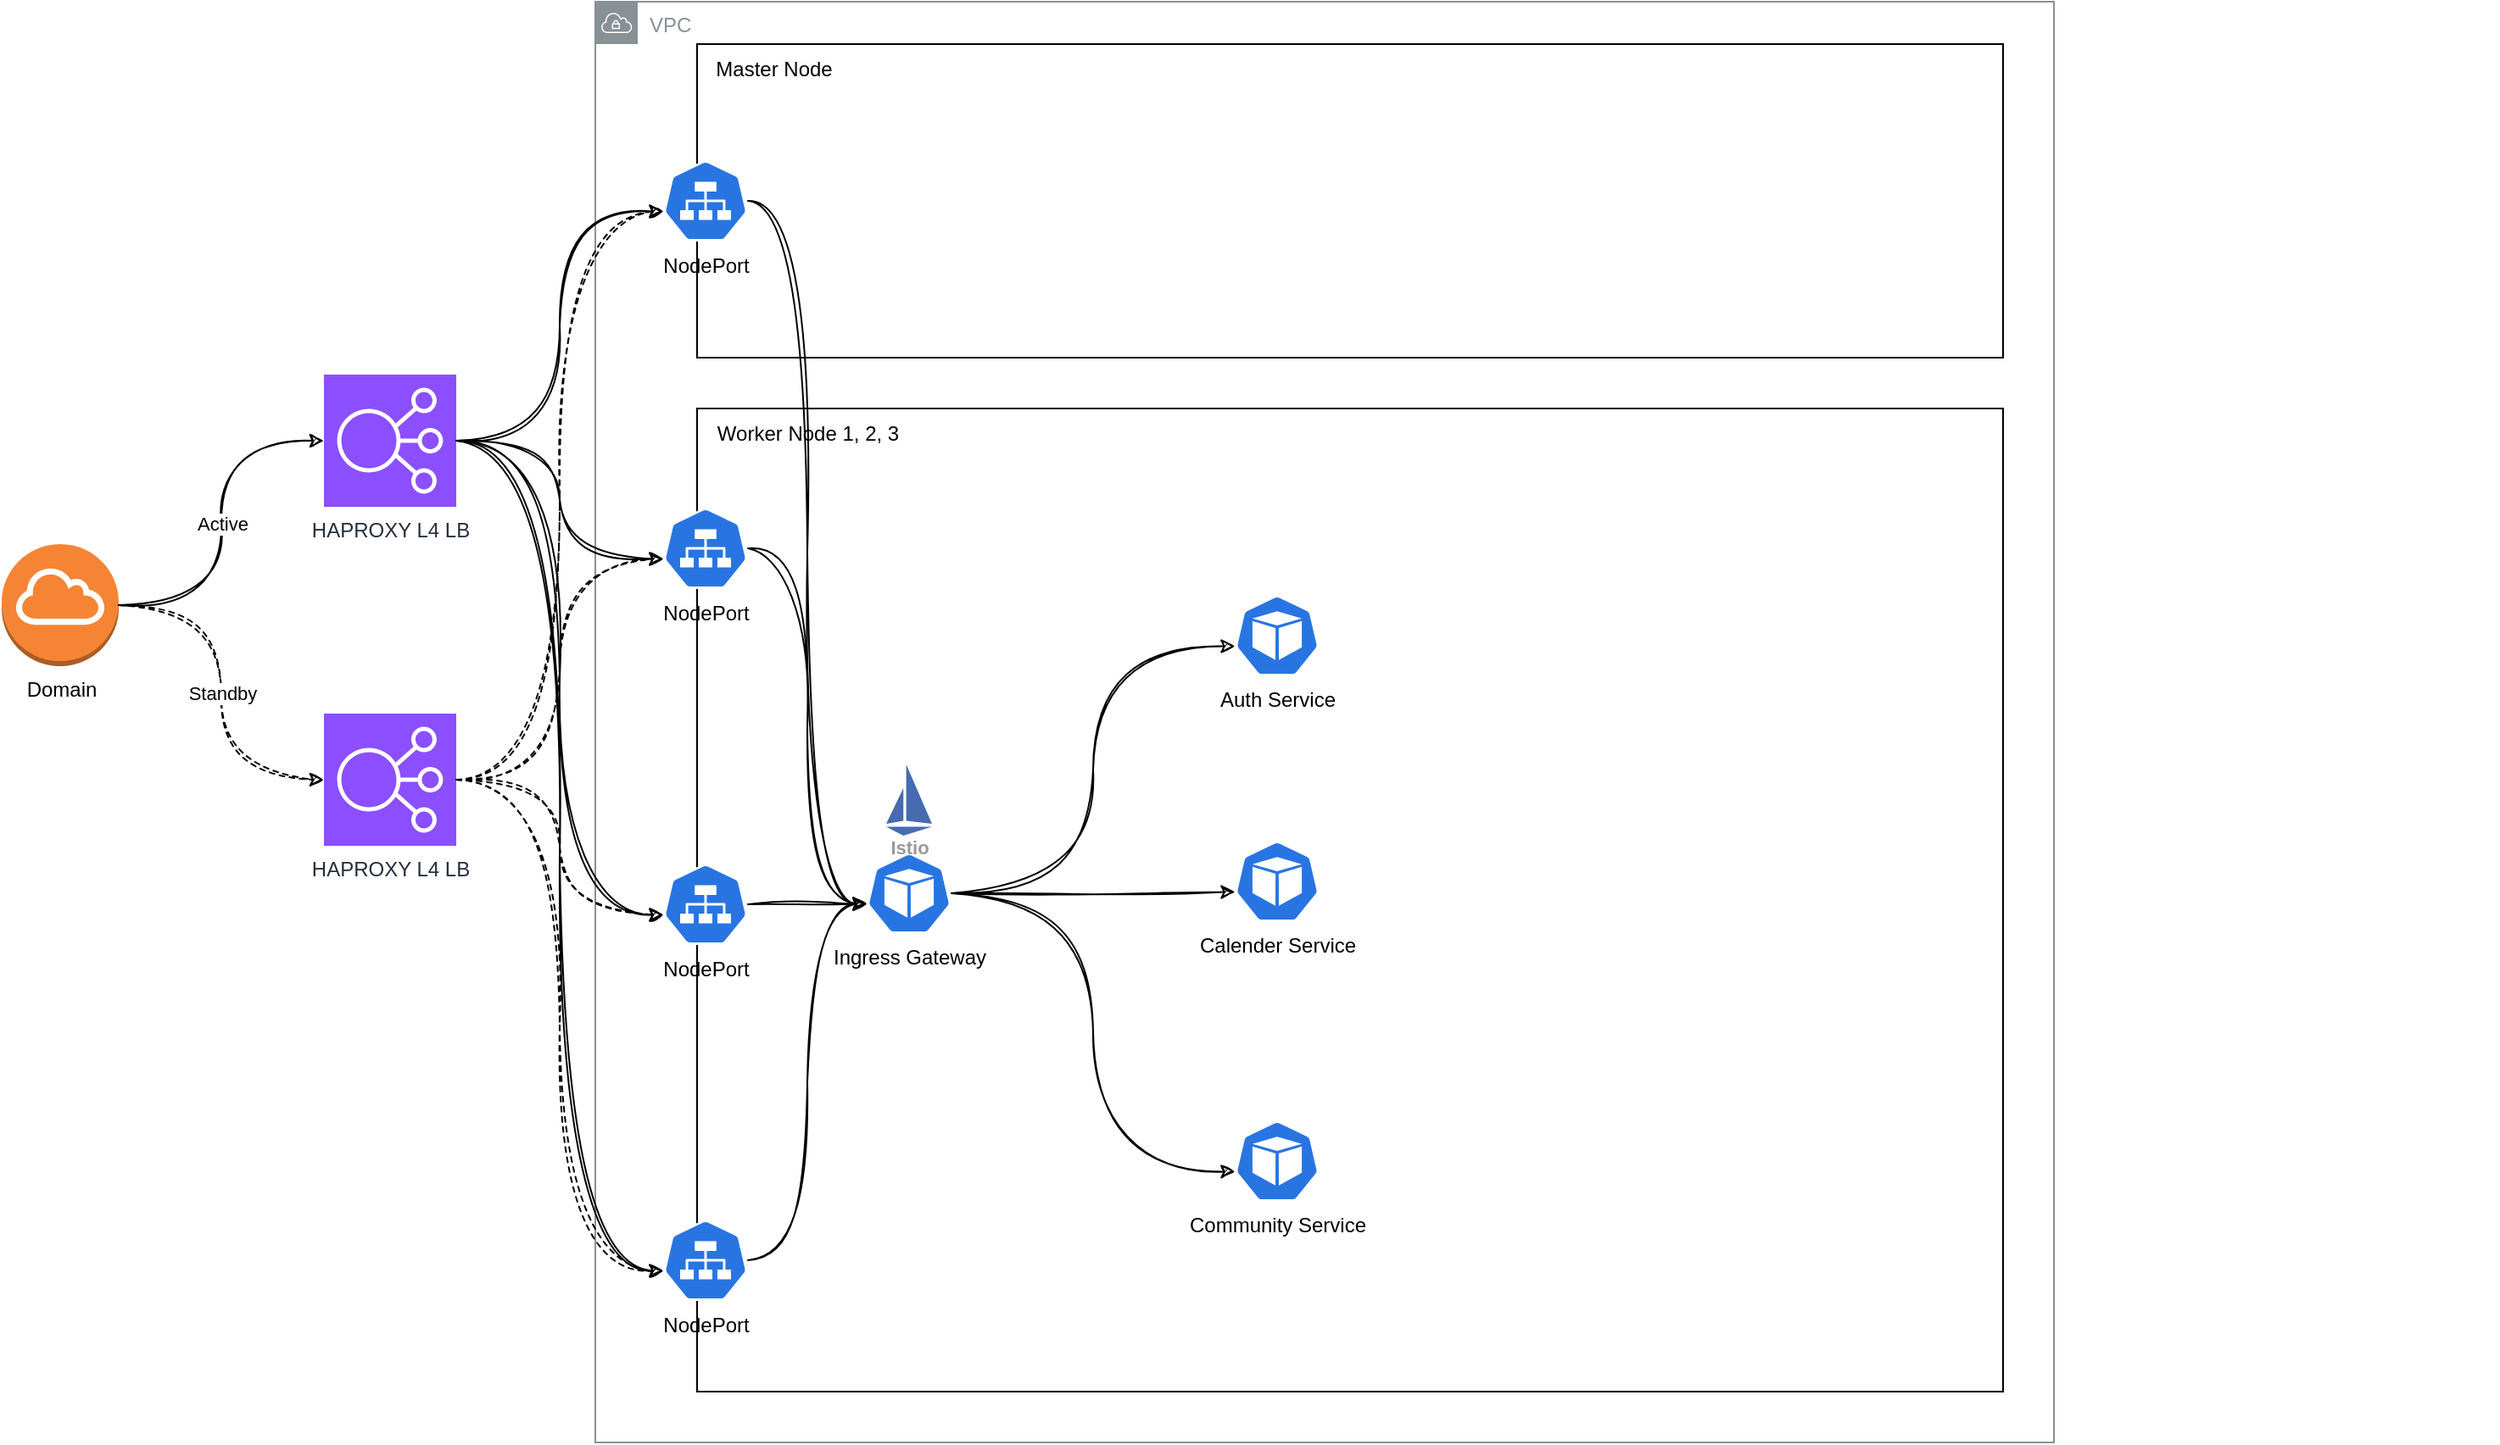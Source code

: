 <mxfile version="22.0.4" type="github">
  <diagram name="페이지-1" id="sch7zjA-Hu1M71cTcFCz">
    <mxGraphModel dx="2074" dy="1125" grid="1" gridSize="10" guides="1" tooltips="1" connect="1" arrows="1" fold="1" page="1" pageScale="1" pageWidth="827" pageHeight="1169" math="0" shadow="0">
      <root>
        <mxCell id="0" />
        <mxCell id="1" parent="0" />
        <mxCell id="el6HaZiETtPVSXskjFTp-13" value="VPC" style="outlineConnect=0;gradientColor=none;html=1;whiteSpace=wrap;fontSize=12;fontStyle=0;shape=mxgraph.aws4.group;grIcon=mxgraph.aws4.group_vpc;strokeColor=#879196;fillColor=none;verticalAlign=top;align=left;spacingLeft=30;fontColor=#879196;dashed=0;" vertex="1" parent="1">
          <mxGeometry x="400" y="100" width="860" height="850" as="geometry" />
        </mxCell>
        <mxCell id="el6HaZiETtPVSXskjFTp-12" value="Domain" style="outlineConnect=0;dashed=0;verticalLabelPosition=bottom;verticalAlign=top;align=center;html=1;shape=mxgraph.aws3.internet_gateway;fillColor=#F58534;gradientColor=none;" vertex="1" parent="1">
          <mxGeometry x="50" y="420" width="69" height="72" as="geometry" />
        </mxCell>
        <mxCell id="el6HaZiETtPVSXskjFTp-14" value="HAPROXY L4 LB" style="sketch=0;points=[[0,0,0],[0.25,0,0],[0.5,0,0],[0.75,0,0],[1,0,0],[0,1,0],[0.25,1,0],[0.5,1,0],[0.75,1,0],[1,1,0],[0,0.25,0],[0,0.5,0],[0,0.75,0],[1,0.25,0],[1,0.5,0],[1,0.75,0]];outlineConnect=0;fontColor=#232F3E;fillColor=#8C4FFF;strokeColor=#ffffff;dashed=0;verticalLabelPosition=bottom;verticalAlign=top;align=center;html=1;fontSize=12;fontStyle=0;aspect=fixed;shape=mxgraph.aws4.resourceIcon;resIcon=mxgraph.aws4.elastic_load_balancing;" vertex="1" parent="1">
          <mxGeometry x="240" y="520" width="78" height="78" as="geometry" />
        </mxCell>
        <mxCell id="el6HaZiETtPVSXskjFTp-15" value="Standby" style="edgeStyle=orthogonalEdgeStyle;orthogonalLoop=1;jettySize=auto;html=1;entryX=0;entryY=0.5;entryDx=0;entryDy=0;entryPerimeter=0;curved=1;sketch=1;curveFitting=1;jiggle=2;dashed=1;" edge="1" parent="1" source="el6HaZiETtPVSXskjFTp-12" target="el6HaZiETtPVSXskjFTp-14">
          <mxGeometry relative="1" as="geometry" />
        </mxCell>
        <mxCell id="el6HaZiETtPVSXskjFTp-16" value="HAPROXY L4 LB" style="sketch=0;points=[[0,0,0],[0.25,0,0],[0.5,0,0],[0.75,0,0],[1,0,0],[0,1,0],[0.25,1,0],[0.5,1,0],[0.75,1,0],[1,1,0],[0,0.25,0],[0,0.5,0],[0,0.75,0],[1,0.25,0],[1,0.5,0],[1,0.75,0]];outlineConnect=0;fontColor=#232F3E;fillColor=#8C4FFF;strokeColor=#ffffff;dashed=0;verticalLabelPosition=bottom;verticalAlign=top;align=center;html=1;fontSize=12;fontStyle=0;aspect=fixed;shape=mxgraph.aws4.resourceIcon;resIcon=mxgraph.aws4.elastic_load_balancing;" vertex="1" parent="1">
          <mxGeometry x="240" y="320" width="78" height="78" as="geometry" />
        </mxCell>
        <mxCell id="el6HaZiETtPVSXskjFTp-17" value="Active" style="edgeStyle=orthogonalEdgeStyle;orthogonalLoop=1;jettySize=auto;html=1;entryX=0;entryY=0.5;entryDx=0;entryDy=0;entryPerimeter=0;curved=1;sketch=1;curveFitting=1;jiggle=2;" edge="1" parent="1" source="el6HaZiETtPVSXskjFTp-12" target="el6HaZiETtPVSXskjFTp-16">
          <mxGeometry relative="1" as="geometry" />
        </mxCell>
        <mxCell id="el6HaZiETtPVSXskjFTp-38" style="edgeStyle=orthogonalEdgeStyle;orthogonalLoop=1;jettySize=auto;html=1;entryX=0.005;entryY=0.63;entryDx=0;entryDy=0;entryPerimeter=0;curved=1;sketch=1;curveFitting=1;jiggle=2;" edge="1" parent="1" source="el6HaZiETtPVSXskjFTp-16" target="el6HaZiETtPVSXskjFTp-34">
          <mxGeometry relative="1" as="geometry" />
        </mxCell>
        <mxCell id="el6HaZiETtPVSXskjFTp-39" style="edgeStyle=orthogonalEdgeStyle;orthogonalLoop=1;jettySize=auto;html=1;entryX=0.005;entryY=0.63;entryDx=0;entryDy=0;entryPerimeter=0;curved=1;sketch=1;curveFitting=1;jiggle=2;" edge="1" parent="1" source="el6HaZiETtPVSXskjFTp-16" target="el6HaZiETtPVSXskjFTp-35">
          <mxGeometry relative="1" as="geometry" />
        </mxCell>
        <mxCell id="el6HaZiETtPVSXskjFTp-40" style="edgeStyle=orthogonalEdgeStyle;orthogonalLoop=1;jettySize=auto;html=1;entryX=0.005;entryY=0.63;entryDx=0;entryDy=0;entryPerimeter=0;curved=1;sketch=1;curveFitting=1;jiggle=2;" edge="1" parent="1" source="el6HaZiETtPVSXskjFTp-16" target="el6HaZiETtPVSXskjFTp-36">
          <mxGeometry relative="1" as="geometry" />
        </mxCell>
        <mxCell id="el6HaZiETtPVSXskjFTp-41" style="edgeStyle=orthogonalEdgeStyle;orthogonalLoop=1;jettySize=auto;html=1;entryX=0.005;entryY=0.63;entryDx=0;entryDy=0;entryPerimeter=0;curved=1;sketch=1;curveFitting=1;jiggle=2;" edge="1" parent="1" source="el6HaZiETtPVSXskjFTp-16" target="el6HaZiETtPVSXskjFTp-37">
          <mxGeometry relative="1" as="geometry" />
        </mxCell>
        <mxCell id="el6HaZiETtPVSXskjFTp-42" style="edgeStyle=orthogonalEdgeStyle;orthogonalLoop=1;jettySize=auto;html=1;entryX=0.005;entryY=0.63;entryDx=0;entryDy=0;entryPerimeter=0;dashed=1;curved=1;sketch=1;curveFitting=1;jiggle=2;" edge="1" parent="1" source="el6HaZiETtPVSXskjFTp-14" target="el6HaZiETtPVSXskjFTp-34">
          <mxGeometry relative="1" as="geometry" />
        </mxCell>
        <mxCell id="el6HaZiETtPVSXskjFTp-43" style="edgeStyle=orthogonalEdgeStyle;orthogonalLoop=1;jettySize=auto;html=1;entryX=0.005;entryY=0.63;entryDx=0;entryDy=0;entryPerimeter=0;dashed=1;curved=1;sketch=1;curveFitting=1;jiggle=2;" edge="1" parent="1" source="el6HaZiETtPVSXskjFTp-14" target="el6HaZiETtPVSXskjFTp-35">
          <mxGeometry relative="1" as="geometry" />
        </mxCell>
        <mxCell id="el6HaZiETtPVSXskjFTp-44" style="edgeStyle=orthogonalEdgeStyle;orthogonalLoop=1;jettySize=auto;html=1;entryX=0.005;entryY=0.63;entryDx=0;entryDy=0;entryPerimeter=0;dashed=1;curved=1;sketch=1;curveFitting=1;jiggle=2;" edge="1" parent="1" source="el6HaZiETtPVSXskjFTp-14" target="el6HaZiETtPVSXskjFTp-36">
          <mxGeometry relative="1" as="geometry" />
        </mxCell>
        <mxCell id="el6HaZiETtPVSXskjFTp-45" style="edgeStyle=orthogonalEdgeStyle;orthogonalLoop=1;jettySize=auto;html=1;entryX=0.005;entryY=0.63;entryDx=0;entryDy=0;entryPerimeter=0;dashed=1;curved=1;sketch=1;curveFitting=1;jiggle=2;" edge="1" parent="1" source="el6HaZiETtPVSXskjFTp-14" target="el6HaZiETtPVSXskjFTp-37">
          <mxGeometry relative="1" as="geometry" />
        </mxCell>
        <mxCell id="el6HaZiETtPVSXskjFTp-48" value="" style="group" vertex="1" connectable="0" parent="1">
          <mxGeometry x="460" y="125" width="770" height="185" as="geometry" />
        </mxCell>
        <mxCell id="el6HaZiETtPVSXskjFTp-30" value="" style="rounded=0;whiteSpace=wrap;html=1;fillColor=none;" vertex="1" parent="el6HaZiETtPVSXskjFTp-48">
          <mxGeometry width="770" height="185" as="geometry" />
        </mxCell>
        <mxCell id="el6HaZiETtPVSXskjFTp-47" value="Master Node" style="text;html=1;align=center;verticalAlign=middle;resizable=0;points=[];autosize=1;strokeColor=none;fillColor=none;" vertex="1" parent="el6HaZiETtPVSXskjFTp-48">
          <mxGeometry width="90" height="30" as="geometry" />
        </mxCell>
        <mxCell id="el6HaZiETtPVSXskjFTp-67" value="" style="shape=image;verticalLabelPosition=bottom;labelBackgroundColor=default;verticalAlign=top;aspect=fixed;imageAspect=0;image=https://sue.eu/wp-content/uploads/sites/6/2022/07/cilium-logo-920x460-sue-v1.png;clipPath=inset(16.67% 16.33% 16.67% 17%);" vertex="1" parent="el6HaZiETtPVSXskjFTp-48">
          <mxGeometry x="110" y="58.75" width="135" height="67.5" as="geometry" />
        </mxCell>
        <mxCell id="el6HaZiETtPVSXskjFTp-50" value="" style="group" vertex="1" connectable="0" parent="1">
          <mxGeometry x="460" y="340" width="1062" height="580" as="geometry" />
        </mxCell>
        <mxCell id="el6HaZiETtPVSXskjFTp-28" value="" style="rounded=0;whiteSpace=wrap;html=1;fillColor=none;" vertex="1" parent="el6HaZiETtPVSXskjFTp-50">
          <mxGeometry width="770" height="580" as="geometry" />
        </mxCell>
        <mxCell id="el6HaZiETtPVSXskjFTp-49" value="Worker Node 1, 2, 3" style="text;html=1;align=center;verticalAlign=middle;resizable=0;points=[];autosize=1;strokeColor=none;fillColor=none;" vertex="1" parent="el6HaZiETtPVSXskjFTp-50">
          <mxGeometry width="130" height="30" as="geometry" />
        </mxCell>
        <mxCell id="el6HaZiETtPVSXskjFTp-51" value="Ingress Gateway" style="sketch=0;html=1;dashed=0;whitespace=wrap;fillColor=#2875E2;strokeColor=#ffffff;points=[[0.005,0.63,0],[0.1,0.2,0],[0.9,0.2,0],[0.5,0,0],[0.995,0.63,0],[0.72,0.99,0],[0.5,1,0],[0.28,0.99,0]];verticalLabelPosition=bottom;align=center;verticalAlign=top;shape=mxgraph.kubernetes.icon;prIcon=pod" vertex="1" parent="el6HaZiETtPVSXskjFTp-50">
          <mxGeometry x="100" y="262" width="50" height="48" as="geometry" />
        </mxCell>
        <mxCell id="el6HaZiETtPVSXskjFTp-56" value="Istio" style="sketch=0;html=1;verticalAlign=top;labelPosition=center;verticalLabelPosition=bottom;align=center;spacingTop=-6;fontSize=11;fontStyle=1;fontColor=#999999;shape=image;aspect=fixed;imageAspect=0;image=data:image/svg+xml,PHN2ZyB4bWxucz0iaHR0cDovL3d3dy53My5vcmcvMjAwMC9zdmciIHhtbG5zOnY9Imh0dHBzOi8vdmVjdGEuaW8vbmFubyIgd2lkdGg9IjE2MCIgaGVpZ2h0PSIyNDAiIHZpZXdCb3g9IjAgMCAxNjAgMjQwIj4mI3hhOwk8c3R5bGUgdHlwZT0idGV4dC9jc3MiPiYjeGE7CS5zdDB7ZmlsbDojNDY2YmIwO30mI3hhOwk8L3N0eWxlPiYjeGE7CTxwYXRoIGNsYXNzPSJzdDAiIGQ9Ik02MCAyNDBMMCAyMTBoMTYwem0wLTE2MEwwIDIwMGw2MC0xMHpNNzAgMHYxOTBsOTAgMTB6Ii8+JiN4YTs8L3N2Zz4=;" vertex="1" parent="el6HaZiETtPVSXskjFTp-50">
          <mxGeometry x="111.5" y="210" width="27" height="42" as="geometry" />
        </mxCell>
        <mxCell id="el6HaZiETtPVSXskjFTp-57" value="Auth Service" style="sketch=0;html=1;dashed=0;whitespace=wrap;fillColor=#2875E2;strokeColor=#ffffff;points=[[0.005,0.63,0],[0.1,0.2,0],[0.9,0.2,0],[0.5,0,0],[0.995,0.63,0],[0.72,0.99,0],[0.5,1,0],[0.28,0.99,0]];verticalLabelPosition=bottom;align=center;verticalAlign=top;shape=mxgraph.kubernetes.icon;prIcon=pod" vertex="1" parent="el6HaZiETtPVSXskjFTp-50">
          <mxGeometry x="317" y="110" width="50" height="48" as="geometry" />
        </mxCell>
        <mxCell id="el6HaZiETtPVSXskjFTp-58" value="Calender Service" style="sketch=0;html=1;dashed=0;whitespace=wrap;fillColor=#2875E2;strokeColor=#ffffff;points=[[0.005,0.63,0],[0.1,0.2,0],[0.9,0.2,0],[0.5,0,0],[0.995,0.63,0],[0.72,0.99,0],[0.5,1,0],[0.28,0.99,0]];verticalLabelPosition=bottom;align=center;verticalAlign=top;shape=mxgraph.kubernetes.icon;prIcon=pod" vertex="1" parent="el6HaZiETtPVSXskjFTp-50">
          <mxGeometry x="317" y="255" width="50" height="48" as="geometry" />
        </mxCell>
        <mxCell id="el6HaZiETtPVSXskjFTp-59" value="Community Service" style="sketch=0;html=1;dashed=0;whitespace=wrap;fillColor=#2875E2;strokeColor=#ffffff;points=[[0.005,0.63,0],[0.1,0.2,0],[0.9,0.2,0],[0.5,0,0],[0.995,0.63,0],[0.72,0.99,0],[0.5,1,0],[0.28,0.99,0]];verticalLabelPosition=bottom;align=center;verticalAlign=top;shape=mxgraph.kubernetes.icon;prIcon=pod" vertex="1" parent="el6HaZiETtPVSXskjFTp-50">
          <mxGeometry x="317" y="420" width="50" height="48" as="geometry" />
        </mxCell>
        <mxCell id="el6HaZiETtPVSXskjFTp-61" style="edgeStyle=orthogonalEdgeStyle;orthogonalLoop=1;jettySize=auto;html=1;entryX=0.005;entryY=0.63;entryDx=0;entryDy=0;entryPerimeter=0;sketch=1;curveFitting=1;jiggle=2;curved=1;" edge="1" parent="el6HaZiETtPVSXskjFTp-50" source="el6HaZiETtPVSXskjFTp-51" target="el6HaZiETtPVSXskjFTp-57">
          <mxGeometry relative="1" as="geometry" />
        </mxCell>
        <mxCell id="el6HaZiETtPVSXskjFTp-62" style="edgeStyle=orthogonalEdgeStyle;orthogonalLoop=1;jettySize=auto;html=1;entryX=0.005;entryY=0.63;entryDx=0;entryDy=0;entryPerimeter=0;sketch=1;curveFitting=1;jiggle=2;curved=1;" edge="1" parent="el6HaZiETtPVSXskjFTp-50" source="el6HaZiETtPVSXskjFTp-51" target="el6HaZiETtPVSXskjFTp-58">
          <mxGeometry relative="1" as="geometry" />
        </mxCell>
        <mxCell id="el6HaZiETtPVSXskjFTp-63" style="edgeStyle=orthogonalEdgeStyle;orthogonalLoop=1;jettySize=auto;html=1;entryX=0.005;entryY=0.63;entryDx=0;entryDy=0;entryPerimeter=0;sketch=1;curveFitting=1;jiggle=2;curved=1;" edge="1" parent="el6HaZiETtPVSXskjFTp-50" source="el6HaZiETtPVSXskjFTp-51" target="el6HaZiETtPVSXskjFTp-59">
          <mxGeometry relative="1" as="geometry" />
        </mxCell>
        <mxCell id="el6HaZiETtPVSXskjFTp-34" value="NodePort" style="sketch=0;html=1;dashed=0;whitespace=wrap;fillColor=#2875E2;strokeColor=#ffffff;points=[[0.005,0.63,0],[0.1,0.2,0],[0.9,0.2,0],[0.5,0,0],[0.995,0.63,0],[0.72,0.99,0],[0.5,1,0],[0.28,0.99,0]];verticalLabelPosition=bottom;align=center;verticalAlign=top;shape=mxgraph.kubernetes.icon;prIcon=svc" vertex="1" parent="1">
          <mxGeometry x="440" y="193.5" width="50" height="48" as="geometry" />
        </mxCell>
        <mxCell id="el6HaZiETtPVSXskjFTp-35" value="NodePort" style="sketch=0;html=1;dashed=0;whitespace=wrap;fillColor=#2875E2;strokeColor=#ffffff;points=[[0.005,0.63,0],[0.1,0.2,0],[0.9,0.2,0],[0.5,0,0],[0.995,0.63,0],[0.72,0.99,0],[0.5,1,0],[0.28,0.99,0]];verticalLabelPosition=bottom;align=center;verticalAlign=top;shape=mxgraph.kubernetes.icon;prIcon=svc" vertex="1" parent="1">
          <mxGeometry x="440" y="398.5" width="50" height="48" as="geometry" />
        </mxCell>
        <mxCell id="el6HaZiETtPVSXskjFTp-36" value="NodePort" style="sketch=0;html=1;dashed=0;whitespace=wrap;fillColor=#2875E2;strokeColor=#ffffff;points=[[0.005,0.63,0],[0.1,0.2,0],[0.9,0.2,0],[0.5,0,0],[0.995,0.63,0],[0.72,0.99,0],[0.5,1,0],[0.28,0.99,0]];verticalLabelPosition=bottom;align=center;verticalAlign=top;shape=mxgraph.kubernetes.icon;prIcon=svc" vertex="1" parent="1">
          <mxGeometry x="440" y="608.5" width="50" height="48" as="geometry" />
        </mxCell>
        <mxCell id="el6HaZiETtPVSXskjFTp-37" value="NodePort" style="sketch=0;html=1;dashed=0;whitespace=wrap;fillColor=#2875E2;strokeColor=#ffffff;points=[[0.005,0.63,0],[0.1,0.2,0],[0.9,0.2,0],[0.5,0,0],[0.995,0.63,0],[0.72,0.99,0],[0.5,1,0],[0.28,0.99,0]];verticalLabelPosition=bottom;align=center;verticalAlign=top;shape=mxgraph.kubernetes.icon;prIcon=svc" vertex="1" parent="1">
          <mxGeometry x="440" y="818.5" width="50" height="48" as="geometry" />
        </mxCell>
        <mxCell id="el6HaZiETtPVSXskjFTp-52" style="edgeStyle=orthogonalEdgeStyle;orthogonalLoop=1;jettySize=auto;html=1;entryX=0.005;entryY=0.63;entryDx=0;entryDy=0;entryPerimeter=0;curved=1;sketch=1;curveFitting=1;jiggle=2;" edge="1" parent="1" source="el6HaZiETtPVSXskjFTp-36" target="el6HaZiETtPVSXskjFTp-51">
          <mxGeometry relative="1" as="geometry" />
        </mxCell>
        <mxCell id="el6HaZiETtPVSXskjFTp-53" style="edgeStyle=orthogonalEdgeStyle;orthogonalLoop=1;jettySize=auto;html=1;entryX=0.005;entryY=0.63;entryDx=0;entryDy=0;entryPerimeter=0;curved=1;sketch=1;curveFitting=1;jiggle=2;" edge="1" parent="1" source="el6HaZiETtPVSXskjFTp-35" target="el6HaZiETtPVSXskjFTp-51">
          <mxGeometry relative="1" as="geometry" />
        </mxCell>
        <mxCell id="el6HaZiETtPVSXskjFTp-54" style="edgeStyle=orthogonalEdgeStyle;orthogonalLoop=1;jettySize=auto;html=1;entryX=0.005;entryY=0.63;entryDx=0;entryDy=0;entryPerimeter=0;curved=1;sketch=1;curveFitting=1;jiggle=2;" edge="1" parent="1" source="el6HaZiETtPVSXskjFTp-37" target="el6HaZiETtPVSXskjFTp-51">
          <mxGeometry relative="1" as="geometry" />
        </mxCell>
        <mxCell id="el6HaZiETtPVSXskjFTp-55" style="edgeStyle=orthogonalEdgeStyle;orthogonalLoop=1;jettySize=auto;html=1;entryX=0.005;entryY=0.63;entryDx=0;entryDy=0;entryPerimeter=0;curved=1;sketch=1;curveFitting=1;jiggle=2;" edge="1" parent="1" source="el6HaZiETtPVSXskjFTp-34" target="el6HaZiETtPVSXskjFTp-51">
          <mxGeometry relative="1" as="geometry" />
        </mxCell>
      </root>
    </mxGraphModel>
  </diagram>
</mxfile>
